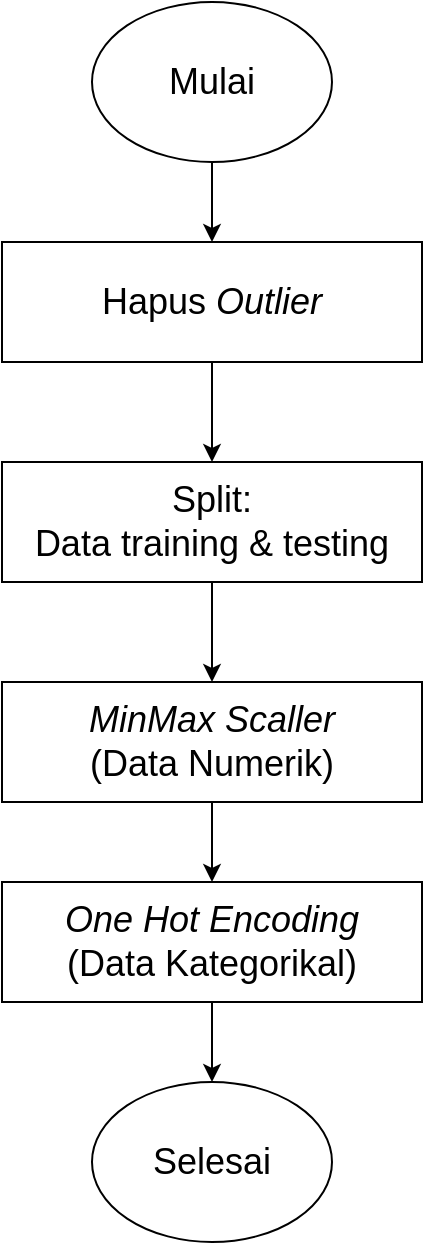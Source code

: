 <mxfile version="14.4.8" type="device"><diagram id="vLaVTJVKeMW7Wsy45hZb" name="Page-1"><mxGraphModel dx="1178" dy="668" grid="1" gridSize="10" guides="1" tooltips="1" connect="1" arrows="1" fold="1" page="1" pageScale="1" pageWidth="850" pageHeight="1100" math="0" shadow="0"><root><mxCell id="0"/><mxCell id="1" parent="0"/><mxCell id="7pzJQuGoRdf9uwkWZTfb-1" value="&lt;font style=&quot;font-size: 18px&quot;&gt;Mulai&lt;/font&gt;" style="ellipse;whiteSpace=wrap;html=1;" vertex="1" parent="1"><mxGeometry x="280" y="10" width="120" height="80" as="geometry"/></mxCell><mxCell id="7pzJQuGoRdf9uwkWZTfb-2" value="&lt;font style=&quot;font-size: 18px&quot;&gt;Selesai&lt;/font&gt;" style="ellipse;whiteSpace=wrap;html=1;" vertex="1" parent="1"><mxGeometry x="280" y="550" width="120" height="80" as="geometry"/></mxCell><mxCell id="7pzJQuGoRdf9uwkWZTfb-3" value="&lt;font style=&quot;font-size: 18px&quot;&gt;Split:&lt;br&gt;Data training &amp;amp; testing&lt;/font&gt;" style="rounded=0;whiteSpace=wrap;html=1;" vertex="1" parent="1"><mxGeometry x="235" y="240" width="210" height="60" as="geometry"/></mxCell><mxCell id="7pzJQuGoRdf9uwkWZTfb-4" value="&lt;font style=&quot;font-size: 18px&quot;&gt;&lt;i&gt;MinMax Scaller&lt;/i&gt;&lt;br&gt;(Data Numerik)&lt;/font&gt;" style="rounded=0;whiteSpace=wrap;html=1;" vertex="1" parent="1"><mxGeometry x="235" y="350" width="210" height="60" as="geometry"/></mxCell><mxCell id="7pzJQuGoRdf9uwkWZTfb-5" value="&lt;font style=&quot;font-size: 18px&quot;&gt;&lt;i&gt;One Hot Encoding&lt;/i&gt;&lt;br&gt;(Data Kategorikal)&lt;/font&gt;" style="rounded=0;whiteSpace=wrap;html=1;" vertex="1" parent="1"><mxGeometry x="235" y="450" width="210" height="60" as="geometry"/></mxCell><mxCell id="7pzJQuGoRdf9uwkWZTfb-6" value="&lt;span style=&quot;font-size: 18px&quot;&gt;Hapus &lt;i&gt;Outlier&lt;/i&gt;&lt;/span&gt;" style="rounded=0;whiteSpace=wrap;html=1;" vertex="1" parent="1"><mxGeometry x="235" y="130" width="210" height="60" as="geometry"/></mxCell><mxCell id="7pzJQuGoRdf9uwkWZTfb-7" value="" style="endArrow=classic;html=1;exitX=0.5;exitY=1;exitDx=0;exitDy=0;entryX=0.5;entryY=0;entryDx=0;entryDy=0;" edge="1" parent="1" source="7pzJQuGoRdf9uwkWZTfb-1" target="7pzJQuGoRdf9uwkWZTfb-6"><mxGeometry width="50" height="50" relative="1" as="geometry"><mxPoint x="340" y="100" as="sourcePoint"/><mxPoint x="310" y="90" as="targetPoint"/></mxGeometry></mxCell><mxCell id="7pzJQuGoRdf9uwkWZTfb-8" value="" style="endArrow=classic;html=1;exitX=0.5;exitY=1;exitDx=0;exitDy=0;entryX=0.5;entryY=0;entryDx=0;entryDy=0;" edge="1" parent="1" source="7pzJQuGoRdf9uwkWZTfb-6" target="7pzJQuGoRdf9uwkWZTfb-3"><mxGeometry width="50" height="50" relative="1" as="geometry"><mxPoint x="360" y="280" as="sourcePoint"/><mxPoint x="410" y="230" as="targetPoint"/></mxGeometry></mxCell><mxCell id="7pzJQuGoRdf9uwkWZTfb-9" value="" style="endArrow=classic;html=1;exitX=0.5;exitY=1;exitDx=0;exitDy=0;entryX=0.5;entryY=0;entryDx=0;entryDy=0;" edge="1" parent="1" source="7pzJQuGoRdf9uwkWZTfb-3" target="7pzJQuGoRdf9uwkWZTfb-4"><mxGeometry width="50" height="50" relative="1" as="geometry"><mxPoint x="360" y="420" as="sourcePoint"/><mxPoint x="410" y="370" as="targetPoint"/></mxGeometry></mxCell><mxCell id="7pzJQuGoRdf9uwkWZTfb-10" value="" style="endArrow=classic;html=1;exitX=0.5;exitY=1;exitDx=0;exitDy=0;entryX=0.5;entryY=0;entryDx=0;entryDy=0;" edge="1" parent="1" source="7pzJQuGoRdf9uwkWZTfb-4" target="7pzJQuGoRdf9uwkWZTfb-5"><mxGeometry width="50" height="50" relative="1" as="geometry"><mxPoint x="360" y="560" as="sourcePoint"/><mxPoint x="410" y="510" as="targetPoint"/></mxGeometry></mxCell><mxCell id="7pzJQuGoRdf9uwkWZTfb-11" value="" style="endArrow=classic;html=1;exitX=0.5;exitY=1;exitDx=0;exitDy=0;entryX=0.5;entryY=0;entryDx=0;entryDy=0;" edge="1" parent="1" source="7pzJQuGoRdf9uwkWZTfb-5" target="7pzJQuGoRdf9uwkWZTfb-2"><mxGeometry width="50" height="50" relative="1" as="geometry"><mxPoint x="360" y="560" as="sourcePoint"/><mxPoint x="410" y="510" as="targetPoint"/></mxGeometry></mxCell></root></mxGraphModel></diagram></mxfile>